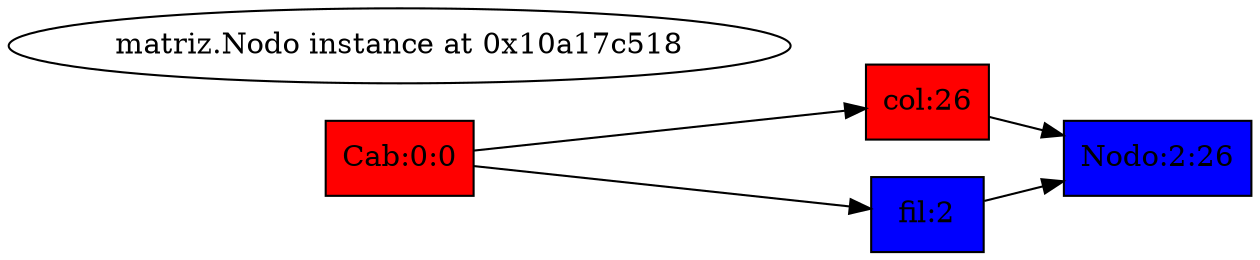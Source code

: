 digraph g{
rankdir=LR
<matriz.Nodo instance at 0x10a17c5a8>[label =<Cab:0:0> shape =box, style=filled, fillcolor=red] 
<matriz.Nodo instance at 0x10a180170>[label =<col:26> shape =box, style=filled, fillcolor=red] 
<matriz.Nodo instance at 0x10a17c5a8>-><matriz.Nodo instance at 0x10a180170>
<matriz.Nodo instance at 0x10a1800e0>[label = <fil:2> shape =box, style=filled, fillcolor=blue] 
<matriz.Nodo instance at 0x10a17c5a8>-><matriz.Nodo instance at 0x10a1800e0>subgraph{
rank = same;<matriz.Nodo instance at 0x10a17c5a8>;<matriz.Nodo instance at 0x10a17c518>}
<matriz.Nodo instance at 0x10a1800e0>-><matriz.Nodo instance at 0x10a1801b8>
<matriz.Nodo instance at 0x10a1801b8>[label = <Nodo:2:26> shape =box, style=filled, fillcolor=blue] 
<matriz.Nodo instance at 0x10a180170>-><matriz.Nodo instance at 0x10a1801b8>
}
